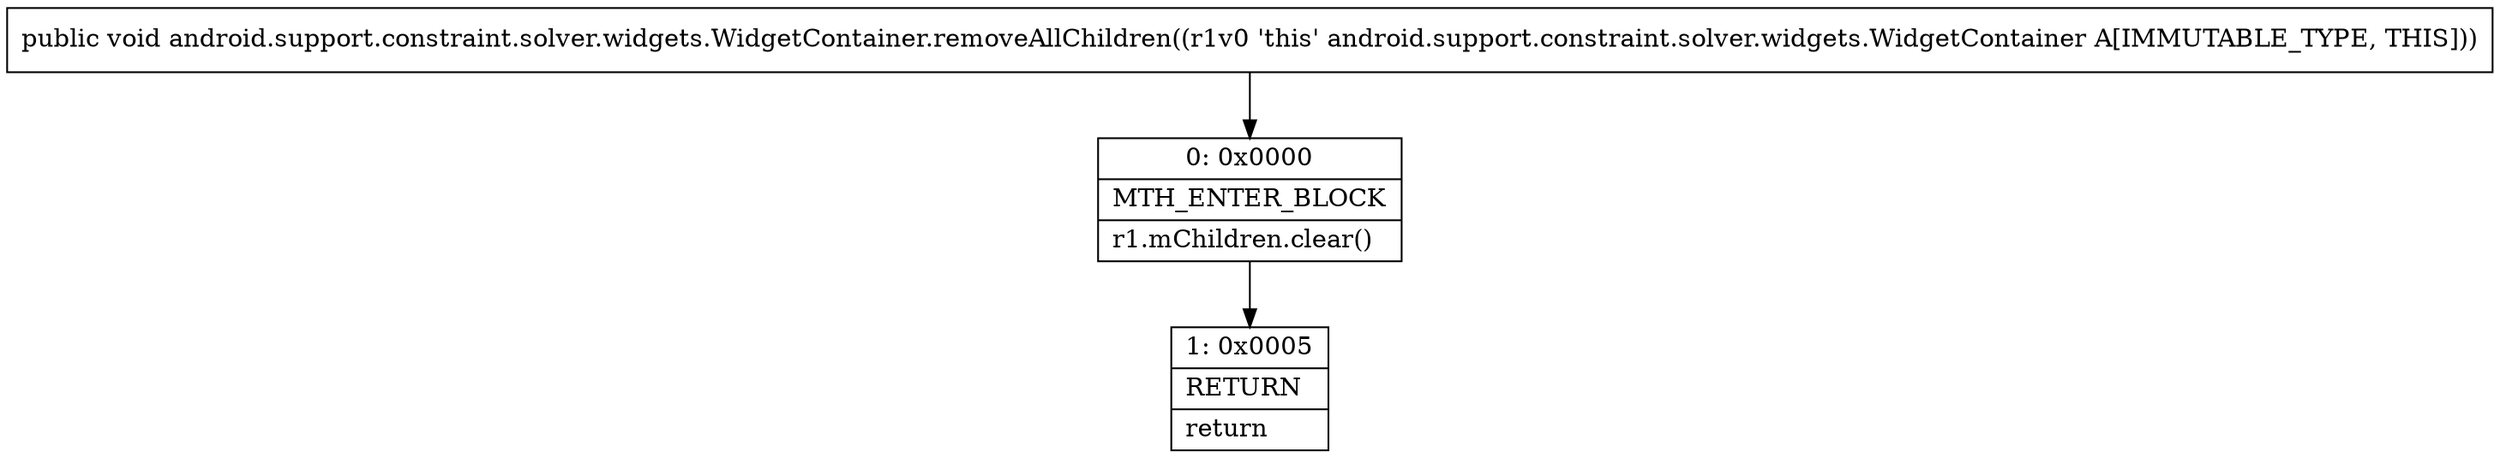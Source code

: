 digraph "CFG forandroid.support.constraint.solver.widgets.WidgetContainer.removeAllChildren()V" {
Node_0 [shape=record,label="{0\:\ 0x0000|MTH_ENTER_BLOCK\l|r1.mChildren.clear()\l}"];
Node_1 [shape=record,label="{1\:\ 0x0005|RETURN\l|return\l}"];
MethodNode[shape=record,label="{public void android.support.constraint.solver.widgets.WidgetContainer.removeAllChildren((r1v0 'this' android.support.constraint.solver.widgets.WidgetContainer A[IMMUTABLE_TYPE, THIS])) }"];
MethodNode -> Node_0;
Node_0 -> Node_1;
}

